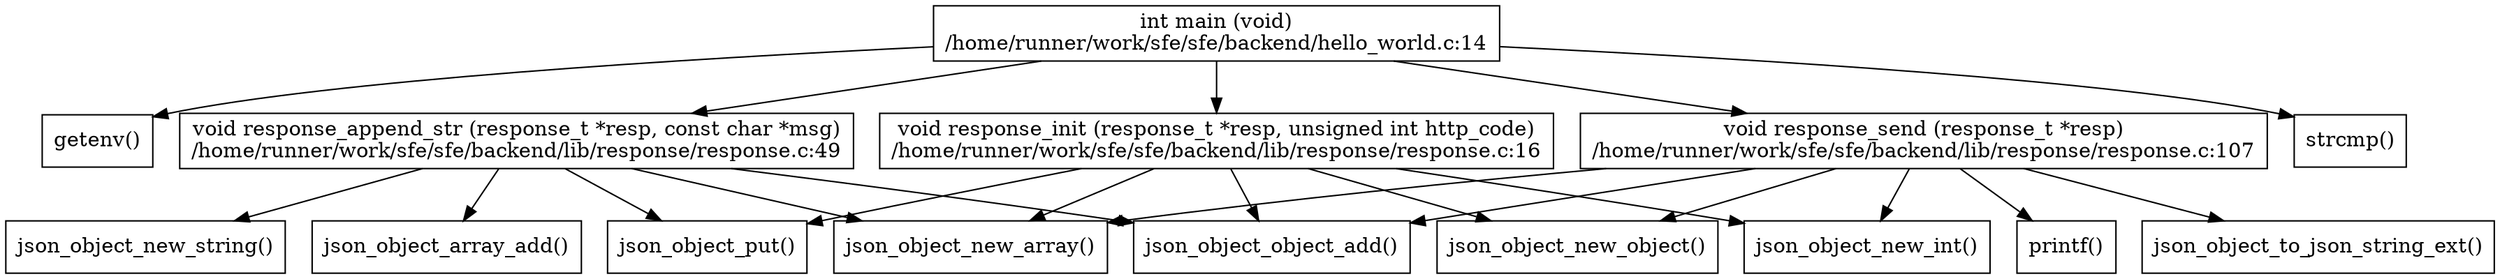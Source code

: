 digraph cflow {
    node [shape="box"]
    main [label="int main (void)
/home/runner/work/sfe/sfe/backend/hello_world.c:14"]
    main -> getenv
    main -> response_init
    main -> response_append_str
    main -> response_send
    main -> strcmp
    getenv [label="getenv()"]
    response_init [label="void response_init (response_t *resp, unsigned int http_code)
/home/runner/work/sfe/sfe/backend/lib/response/response.c:16"]
    response_init -> json_object_put
    response_init -> json_object_new_object
    response_init -> json_object_object_add
    response_init -> json_object_new_int
    response_init -> json_object_new_array
    json_object_put [label="json_object_put()"]
    json_object_new_object [label="json_object_new_object()"]
    json_object_object_add [label="json_object_object_add()"]
    json_object_new_int [label="json_object_new_int()"]
    json_object_new_array [label="json_object_new_array()"]
    response_append_str [label="void response_append_str (response_t *resp, const char *msg)
/home/runner/work/sfe/sfe/backend/lib/response/response.c:49"]
    response_append_str -> json_object_new_array
    response_append_str -> json_object_object_add
    response_append_str -> json_object_new_string
    response_append_str -> json_object_array_add
    response_append_str -> json_object_put
    json_object_new_string [label="json_object_new_string()"]
    json_object_array_add [label="json_object_array_add()"]
    response_send [label="void response_send (response_t *resp)
/home/runner/work/sfe/sfe/backend/lib/response/response.c:107"]
    response_send -> json_object_new_object
    response_send -> json_object_object_add
    response_send -> json_object_new_int
    response_send -> json_object_new_array
    response_send -> json_object_to_json_string_ext
    response_send -> printf
    json_object_to_json_string_ext [label="json_object_to_json_string_ext()"]
    printf [label="printf()"]
    strcmp [label="strcmp()"]
}
